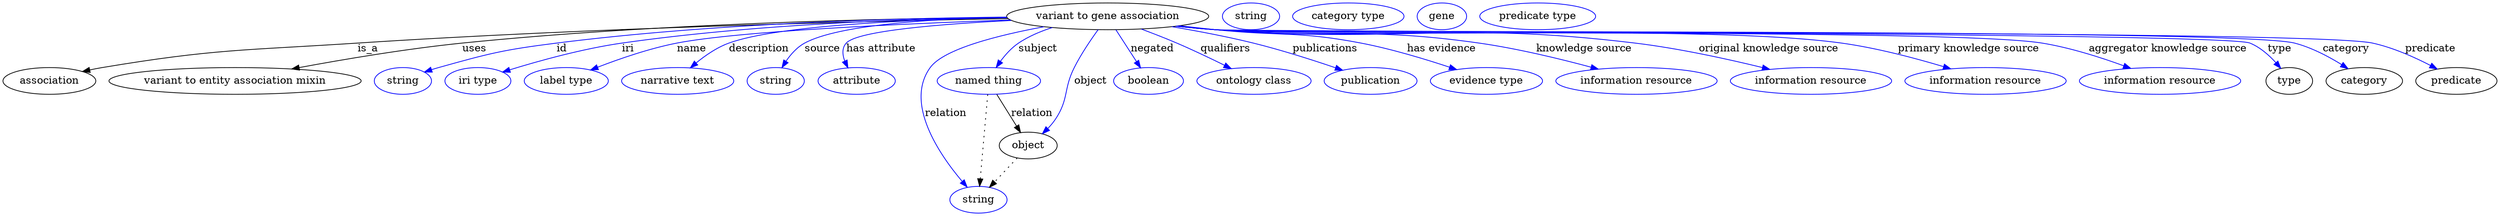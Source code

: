 digraph {
	graph [bb="0,0,3356,283"];
	node [label="\N"];
	"variant to gene association"	[height=0.5,
		label="variant to gene association",
		pos="1486.4,265",
		width=3.7733];
	association	[height=0.5,
		pos="62.394,178",
		width=1.7332];
	"variant to gene association" -> association	[label=is_a,
		lp="491.39,221.5",
		pos="e,106.89,190.66 1352.4,261.95 1159,258.4 790.48,249.43 477.39,229 324.13,219 284.89,221.28 133.39,196 128,195.1 122.41,194.02 116.84,\
192.85"];
	"variant to entity association mixin"	[height=0.5,
		pos="312.39,178",
		width=4.7121];
	"variant to gene association" -> "variant to entity association mixin"	[label=uses,
		lp="634.89,221.5",
		pos="e,388.76,194.13 1350.7,263.63 1179.6,261.99 876.47,255.19 618.39,229 543.82,221.43 459.84,207.3 398.75,195.99"];
	id	[color=blue,
		height=0.5,
		label=string,
		pos="538.39,178",
		width=1.0652];
	"variant to gene association" -> id	[color=blue,
		label=id,
		lp="752.39,221.5",
		pos="e,567.38,189.98 1350.6,263.98 1201.6,262.47 955.58,255.61 745.39,229 673.79,219.94 655.9,215.43 586.39,196 583.29,195.13 580.09,\
194.17 576.89,193.15",
		style=solid];
	iri	[color=blue,
		height=0.5,
		label="iri type",
		pos="639.39,178",
		width=1.2277];
	"variant to gene association" -> iri	[color=blue,
		label=iri,
		lp="841.39,221.5",
		pos="e,672.58,189.95 1350.6,263.68 1218.1,261.73 1011,254.34 833.39,229 780.61,221.47 721.47,205.03 682.52,193.05",
		style=solid];
	name	[color=blue,
		height=0.5,
		label="label type",
		pos="758.39,178",
		width=1.5707];
	"variant to gene association" -> name	[color=blue,
		label=name,
		lp="927.39,221.5",
		pos="e,791.15,192.78 1355.7,260.09 1211.8,255.09 990.06,245.08 907.39,229 870.46,221.82 830.08,207.86 800.68,196.52",
		style=solid];
	description	[color=blue,
		height=0.5,
		label="narrative text",
		pos="908.39,178",
		width=2.0943];
	"variant to gene association" -> description	[color=blue,
		label=description,
		lp="1017.9,221.5",
		pos="e,925.51,195.65 1351.1,263.07 1223.9,260.69 1043.6,253 977.39,229 961.35,223.18 945.75,212.45 933.46,202.42",
		style=solid];
	source	[color=blue,
		height=0.5,
		label=string,
		pos="1040.4,178",
		width=1.0652];
	"variant to gene association" -> source	[color=blue,
		label=source,
		lp="1102.4,221.5",
		pos="e,1048.5,195.96 1350.6,264.04 1250.4,261.91 1123.9,254.05 1078.4,229 1068.3,223.42 1060,213.88 1053.8,204.62",
		style=solid];
	"has attribute"	[color=blue,
		height=0.5,
		label=attribute,
		pos="1148.4,178",
		width=1.4443];
	"variant to gene association" -> "has attribute"	[color=blue,
		label="has attribute",
		lp="1181.4,221.5",
		pos="e,1136.6,195.67 1357.1,259.44 1263,254.76 1149.5,245.7 1134.4,229 1128.4,222.4 1129.1,213.44 1132.3,204.93",
		style=solid];
	subject	[color=blue,
		height=0.5,
		label="named thing",
		pos="1326.4,178",
		width=1.9318];
	"variant to gene association" -> subject	[color=blue,
		label=subject,
		lp="1392.4,221.5",
		pos="e,1336.2,196.12 1411.9,249.93 1396,244.9 1380,238.11 1366.4,229 1356.9,222.63 1348.5,213.28 1342,204.39",
		style=solid];
	relation	[color=blue,
		height=0.5,
		label=string,
		pos="1312.4,18",
		width=1.0652];
	"variant to gene association" -> relation	[color=blue,
		label=relation,
		lp="1268.4,134.5",
		pos="e,1297.2,35.043 1400.6,250.97 1339.7,239.73 1265.7,221.3 1247.4,196 1212.6,147.86 1259.8,79.041 1290.2,43.041",
		style=solid];
	negated	[color=blue,
		height=0.5,
		label=boolean,
		pos="1541.4,178",
		width=1.2999];
	"variant to gene association" -> negated	[color=blue,
		label=negated,
		lp="1546.4,221.5",
		pos="e,1530.7,195.6 1497.5,246.8 1505.5,234.54 1516.2,217.87 1525.1,204.13",
		style=solid];
	qualifiers	[color=blue,
		height=0.5,
		label="ontology class",
		pos="1682.4,178",
		width=2.1304];
	"variant to gene association" -> qualifiers	[color=blue,
		label=qualifiers,
		lp="1644.9,221.5",
		pos="e,1652.1,194.62 1531.7,247.91 1546.9,242.23 1564,235.61 1579.4,229 1600.7,219.83 1624.1,208.61 1643.1,199.12",
		style=solid];
	publications	[color=blue,
		height=0.5,
		label=publication,
		pos="1839.4,178",
		width=1.7332];
	"variant to gene association" -> publications	[color=blue,
		label=publications,
		lp="1779.4,221.5",
		pos="e,1802,192.43 1572.8,251.1 1607.1,245.31 1646.8,237.8 1682.4,229 1719.9,219.73 1761.4,206.35 1792.4,195.76",
		style=solid];
	"has evidence"	[color=blue,
		height=0.5,
		label="evidence type",
		pos="1995.4,178",
		width=2.0943];
	"variant to gene association" -> "has evidence"	[color=blue,
		label="has evidence",
		lp="1934.9,221.5",
		pos="e,1955.6,193.29 1583.1,252.32 1599.2,250.47 1615.8,248.63 1631.4,247 1718.4,237.91 1741.5,245.56 1827.4,229 1867.9,221.2 1912.6,\
207.65 1945.7,196.62",
		style=solid];
	"knowledge source"	[color=blue,
		height=0.5,
		label="information resource",
		pos="2197.4,178",
		width=3.015];
	"variant to gene association" -> "knowledge source"	[color=blue,
		label="knowledge source",
		lp="2126.9,221.5",
		pos="e,2146.1,193.86 1580.7,252.03 1597.5,250.15 1615,248.38 1631.4,247 1788.4,233.82 1829.4,251.17 1985.4,229 2036.9,221.68 2094.2,207.81 \
2136.2,196.52",
		style=solid];
	"original knowledge source"	[color=blue,
		height=0.5,
		label="information resource",
		pos="2432.4,178",
		width=3.015];
	"variant to gene association" -> "original knowledge source"	[color=blue,
		label="original knowledge source",
		lp="2375.4,221.5",
		pos="e,2376.8,193.62 1579.9,251.86 1597,249.97 1614.7,248.24 1631.4,247 1881.5,228.38 1946.4,259 2195.4,229 2254.1,221.93 2319.7,207.56 \
2367,196.03",
		style=solid];
	"primary knowledge source"	[color=blue,
		height=0.5,
		label="information resource",
		pos="2667.4,178",
		width=3.015];
	"variant to gene association" -> "primary knowledge source"	[color=blue,
		label="primary knowledge source",
		lp="2644.4,221.5",
		pos="e,2620.6,194.32 1579.1,251.8 1596.4,249.89 1614.5,248.17 1631.4,247 1818.1,234.09 2288,254.52 2473.4,229 2520.4,222.53 2572.3,208.78 \
2610.6,197.33",
		style=solid];
	"aggregator knowledge source"	[color=blue,
		height=0.5,
		label="information resource",
		pos="2902.4,178",
		width=3.015];
	"variant to gene association" -> "aggregator knowledge source"	[color=blue,
		label="aggregator knowledge source",
		lp="2912.9,221.5",
		pos="e,2863,194.9 1578.7,251.77 1596.2,249.85 1614.3,248.14 1631.4,247 1754.7,238.8 2621.4,248.74 2743.4,229 2781.2,222.89 2822.3,209.76 \
2853.3,198.48",
		style=solid];
	type	[height=0.5,
		pos="3076.4,178",
		width=0.86659];
	"variant to gene association" -> type	[color=blue,
		label=type,
		lp="3063.4,221.5",
		pos="e,3064.9,194.92 1578.7,251.72 1596.2,249.81 1614.3,248.11 1631.4,247 1670,244.5 2987.5,243.51 3023.4,229 3036.9,223.53 3049,212.86 \
3058.2,202.77",
		style=solid];
	category	[height=0.5,
		pos="3177.4,178",
		width=1.4263];
	"variant to gene association" -> category	[color=blue,
		label=category,
		lp="3152.9,221.5",
		pos="e,3155.5,194.57 1578.7,251.72 1596.2,249.81 1614.3,248.1 1631.4,247 1711.9,241.8 3005.2,249.01 3083.4,229 3106,223.22 3129.1,211.02 \
3146.8,200.11",
		style=solid];
	object	[height=0.5,
		pos="1379.4,91",
		width=1.0832];
	"variant to gene association" -> object	[color=blue,
		label=object,
		lp="1463.4,178",
		pos="e,1398.5,106.91 1473.6,247.08 1463.8,233.72 1450.6,214.34 1441.4,196 1426.7,166.86 1434.3,154.28 1416.4,127 1413.4,122.49 1409.8,\
118.15 1406,114.15",
		style=solid];
	predicate	[height=0.5,
		pos="3301.4,178",
		width=1.5165];
	"variant to gene association" -> predicate	[color=blue,
		label=predicate,
		lp="3266.4,221.5",
		pos="e,3275.5,194.1 1578.7,251.71 1596.2,249.8 1614.3,248.1 1631.4,247 1717.7,241.46 3103.9,247.38 3188.4,229 3215.9,223.02 3244.9,210.03 \
3266.6,198.79",
		style=solid];
	subject -> relation	[pos="e,1313.9,36.188 1324.9,159.79 1322.5,132.48 1317.7,78.994 1314.8,46.38",
		style=dotted];
	subject -> object	[label=relation,
		lp="1384.4,134.5",
		pos="e,1369,108.6 1337.1,159.8 1344.8,147.54 1355.2,130.87 1363.7,117.13"];
	association_type	[color=blue,
		height=0.5,
		label=string,
		pos="1678.4,265",
		width=1.0652];
	association_category	[color=blue,
		height=0.5,
		label="category type",
		pos="1809.4,265",
		width=2.0762];
	object -> relation	[pos="e,1327.2,34.713 1364.5,74.243 1355.6,64.775 1344.1,52.56 1334.1,42.024",
		style=dotted];
	"variant to gene association_object"	[color=blue,
		height=0.5,
		label=gene,
		pos="1935.4,265",
		width=0.92075];
	"variant to gene association_predicate"	[color=blue,
		height=0.5,
		label="predicate type",
		pos="2064.4,265",
		width=2.1665];
}
